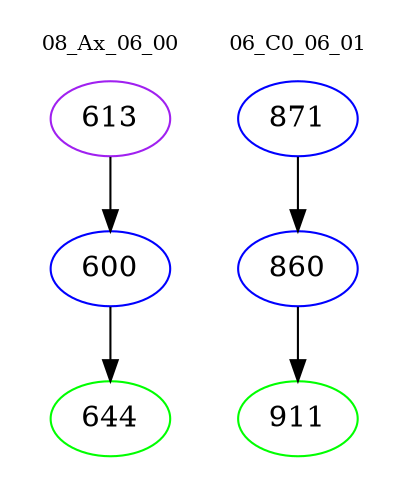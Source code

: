 digraph{
subgraph cluster_0 {
color = white
label = "08_Ax_06_00";
fontsize=10;
T0_613 [label="613", color="purple"]
T0_613 -> T0_600 [color="black"]
T0_600 [label="600", color="blue"]
T0_600 -> T0_644 [color="black"]
T0_644 [label="644", color="green"]
}
subgraph cluster_1 {
color = white
label = "06_C0_06_01";
fontsize=10;
T1_871 [label="871", color="blue"]
T1_871 -> T1_860 [color="black"]
T1_860 [label="860", color="blue"]
T1_860 -> T1_911 [color="black"]
T1_911 [label="911", color="green"]
}
}
